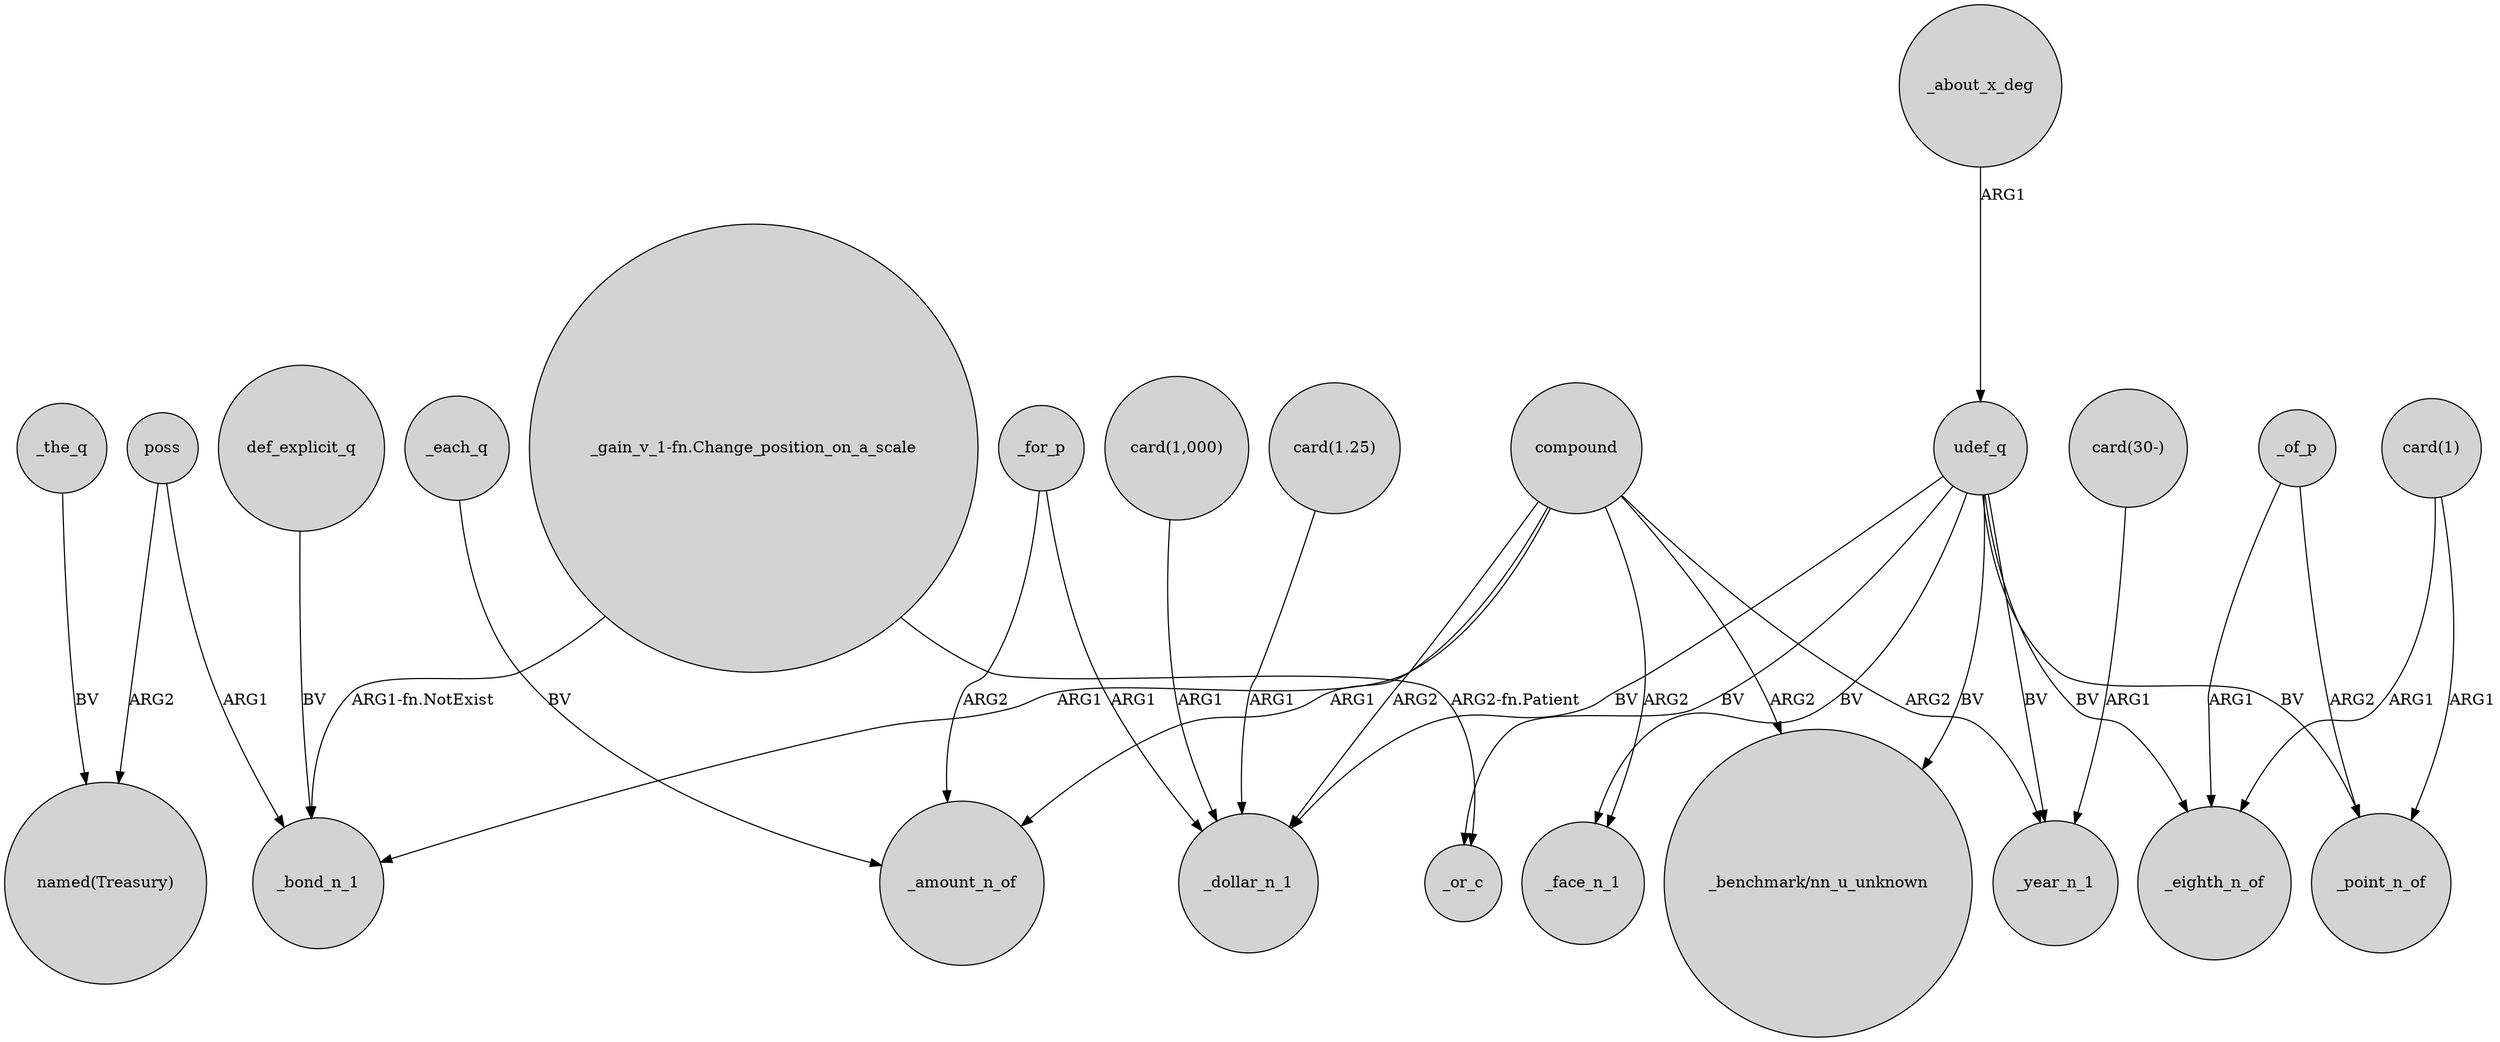 digraph {
	node [shape=circle style=filled]
	"card(1.25)" -> _dollar_n_1 [label=ARG1]
	udef_q -> _face_n_1 [label=BV]
	compound -> _face_n_1 [label=ARG2]
	"_gain_v_1-fn.Change_position_on_a_scale" -> _bond_n_1 [label="ARG1-fn.NotExist"]
	compound -> _bond_n_1 [label=ARG1]
	_each_q -> _amount_n_of [label=BV]
	"card(30-)" -> _year_n_1 [label=ARG1]
	udef_q -> "_benchmark/nn_u_unknown" [label=BV]
	udef_q -> _or_c [label=BV]
	_about_x_deg -> udef_q [label=ARG1]
	poss -> "named(Treasury)" [label=ARG2]
	"_gain_v_1-fn.Change_position_on_a_scale" -> _or_c [label="ARG2-fn.Patient"]
	_of_p -> _point_n_of [label=ARG2]
	"card(1,000)" -> _dollar_n_1 [label=ARG1]
	compound -> _amount_n_of [label=ARG1]
	"card(1)" -> _eighth_n_of [label=ARG1]
	compound -> "_benchmark/nn_u_unknown" [label=ARG2]
	"card(1)" -> _point_n_of [label=ARG1]
	_for_p -> _dollar_n_1 [label=ARG1]
	_the_q -> "named(Treasury)" [label=BV]
	udef_q -> _year_n_1 [label=BV]
	_for_p -> _amount_n_of [label=ARG2]
	_of_p -> _eighth_n_of [label=ARG1]
	poss -> _bond_n_1 [label=ARG1]
	udef_q -> _dollar_n_1 [label=BV]
	def_explicit_q -> _bond_n_1 [label=BV]
	compound -> _dollar_n_1 [label=ARG2]
	compound -> _year_n_1 [label=ARG2]
	udef_q -> _point_n_of [label=BV]
	udef_q -> _eighth_n_of [label=BV]
}

